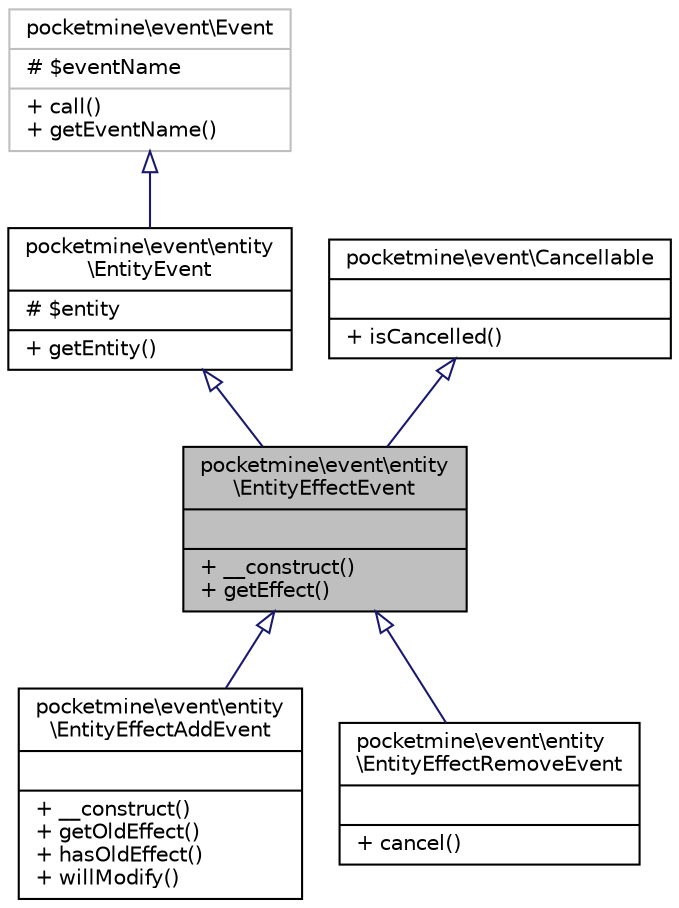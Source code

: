 digraph "pocketmine\event\entity\EntityEffectEvent"
{
 // INTERACTIVE_SVG=YES
 // LATEX_PDF_SIZE
  edge [fontname="Helvetica",fontsize="10",labelfontname="Helvetica",labelfontsize="10"];
  node [fontname="Helvetica",fontsize="10",shape=record];
  Node1 [label="{pocketmine\\event\\entity\l\\EntityEffectEvent\n||+ __construct()\l+ getEffect()\l}",height=0.2,width=0.4,color="black", fillcolor="grey75", style="filled", fontcolor="black",tooltip=" "];
  Node2 -> Node1 [dir="back",color="midnightblue",fontsize="10",style="solid",arrowtail="onormal",fontname="Helvetica"];
  Node2 [label="{pocketmine\\event\\entity\l\\EntityEvent\n|# $entity\l|+ getEntity()\l}",height=0.2,width=0.4,color="black", fillcolor="white", style="filled",URL="$de/d84/classpocketmine_1_1event_1_1entity_1_1_entity_event.html",tooltip=" "];
  Node3 -> Node2 [dir="back",color="midnightblue",fontsize="10",style="solid",arrowtail="onormal",fontname="Helvetica"];
  Node3 [label="{pocketmine\\event\\Event\n|# $eventName\l|+ call()\l+ getEventName()\l}",height=0.2,width=0.4,color="grey75", fillcolor="white", style="filled",URL="$d1/d2f/classpocketmine_1_1event_1_1_event.html",tooltip=" "];
  Node4 -> Node1 [dir="back",color="midnightblue",fontsize="10",style="solid",arrowtail="onormal",fontname="Helvetica"];
  Node4 [label="{pocketmine\\event\\Cancellable\n||+ isCancelled()\l}",height=0.2,width=0.4,color="black", fillcolor="white", style="filled",URL="$db/d62/interfacepocketmine_1_1event_1_1_cancellable.html",tooltip=" "];
  Node1 -> Node5 [dir="back",color="midnightblue",fontsize="10",style="solid",arrowtail="onormal",fontname="Helvetica"];
  Node5 [label="{pocketmine\\event\\entity\l\\EntityEffectAddEvent\n||+ __construct()\l+ getOldEffect()\l+ hasOldEffect()\l+ willModify()\l}",height=0.2,width=0.4,color="black", fillcolor="white", style="filled",URL="$d7/d1b/classpocketmine_1_1event_1_1entity_1_1_entity_effect_add_event.html",tooltip=" "];
  Node1 -> Node6 [dir="back",color="midnightblue",fontsize="10",style="solid",arrowtail="onormal",fontname="Helvetica"];
  Node6 [label="{pocketmine\\event\\entity\l\\EntityEffectRemoveEvent\n||+ cancel()\l}",height=0.2,width=0.4,color="black", fillcolor="white", style="filled",URL="$da/de1/classpocketmine_1_1event_1_1entity_1_1_entity_effect_remove_event.html",tooltip=" "];
}

